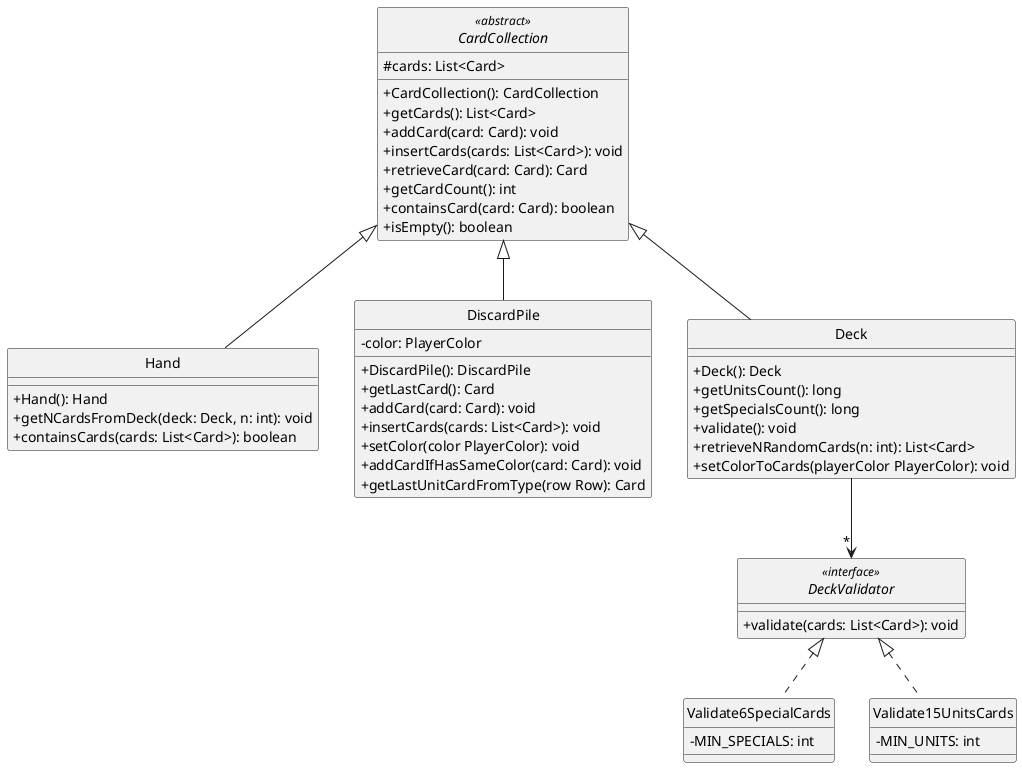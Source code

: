 @startuml

skinparam monochrome true
hide circle
skinparam classAttributeIconSize 0


abstract class CardCollection <<abstract>> {
  #cards: List<Card>
  +CardCollection(): CardCollection
  +getCards(): List<Card>
  +addCard(card: Card): void
  +insertCards(cards: List<Card>): void
  +retrieveCard(card: Card): Card
  +getCardCount(): int
  +containsCard(card: Card): boolean
  +isEmpty(): boolean
}

class Hand {
  +Hand(): Hand
  +getNCardsFromDeck(deck: Deck, n: int): void
  +containsCards(cards: List<Card>): boolean
}

class DiscardPile {
  -color: PlayerColor
  +DiscardPile(): DiscardPile
  +getLastCard(): Card
  +addCard(card: Card): void
  +insertCards(cards: List<Card>): void
  +setColor(color PlayerColor): void
  +addCardIfHasSameColor(card: Card): void
  +getLastUnitCardFromType(row Row): Card
}

class Deck {
  +Deck(): Deck
  +getUnitsCount(): long
  +getSpecialsCount(): long
  +validate(): void
  +retrieveNRandomCards(n: int): List<Card>
  +setColorToCards(playerColor PlayerColor): void
}

interface DeckValidator <<interface>> {
  +validate(cards: List<Card>): void
}

class Validate6SpecialCards {
  -MIN_SPECIALS: int
}

class Validate15UnitsCards {
  -MIN_UNITS: int
}


CardCollection <|-- Hand
CardCollection <|-- DiscardPile
CardCollection <|-- Deck


Deck --> "*" DeckValidator
DeckValidator <|.. Validate6SpecialCards
DeckValidator <|.. Validate15UnitsCards



@enduml